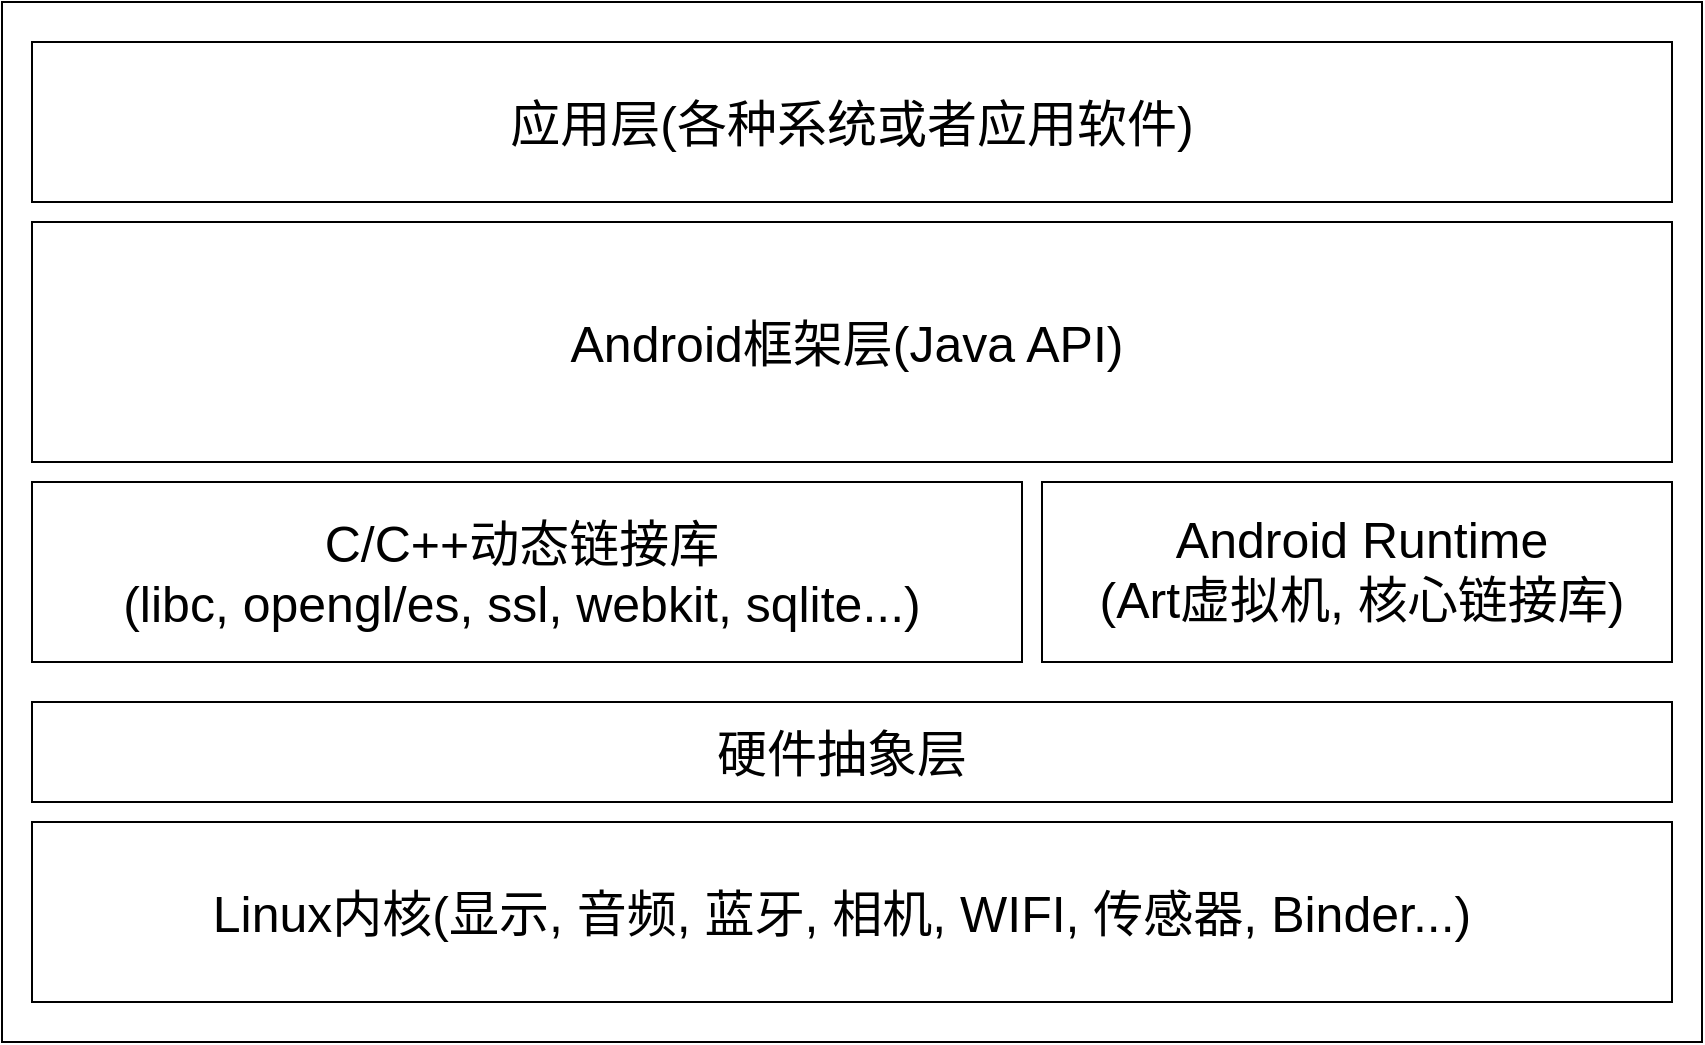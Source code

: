 <mxfile version="10.6.5" type="device"><diagram id="gMknh7penzxo8zTyM5cm" name="Page-1"><mxGraphModel dx="1191" dy="842" grid="1" gridSize="10" guides="1" tooltips="1" connect="1" arrows="1" fold="1" page="1" pageScale="1" pageWidth="850" pageHeight="1100" math="0" shadow="0"><root><mxCell id="0"/><mxCell id="1" parent="0"/><mxCell id="VsYzJfgujx4IkJU5tuZe-1" value="" style="rounded=0;whiteSpace=wrap;html=1;" vertex="1" parent="1"><mxGeometry y="100" width="850" height="520" as="geometry"/></mxCell><mxCell id="VsYzJfgujx4IkJU5tuZe-2" value="" style="rounded=0;whiteSpace=wrap;html=1;" vertex="1" parent="1"><mxGeometry x="15" y="120" width="820" height="80" as="geometry"/></mxCell><mxCell id="VsYzJfgujx4IkJU5tuZe-3" value="&lt;font style=&quot;font-size: 25px&quot;&gt;应用层(各种系统或者应用软件)&lt;/font&gt;" style="text;html=1;strokeColor=none;fillColor=none;align=center;verticalAlign=middle;whiteSpace=wrap;rounded=0;" vertex="1" parent="1"><mxGeometry x="30" y="140" width="790" height="40" as="geometry"/></mxCell><mxCell id="VsYzJfgujx4IkJU5tuZe-6" value="" style="rounded=0;whiteSpace=wrap;html=1;" vertex="1" parent="1"><mxGeometry x="15" y="340" width="495" height="90" as="geometry"/></mxCell><mxCell id="VsYzJfgujx4IkJU5tuZe-7" value="" style="group" vertex="1" connectable="0" parent="1"><mxGeometry x="15" y="210" width="820" height="120" as="geometry"/></mxCell><mxCell id="VsYzJfgujx4IkJU5tuZe-4" value="" style="rounded=0;whiteSpace=wrap;html=1;" vertex="1" parent="VsYzJfgujx4IkJU5tuZe-7"><mxGeometry width="820" height="120" as="geometry"/></mxCell><mxCell id="VsYzJfgujx4IkJU5tuZe-5" value="&lt;span style=&quot;font-size: 25px&quot;&gt;Android框架层(Java API)&lt;/span&gt;" style="text;html=1;strokeColor=none;fillColor=none;align=center;verticalAlign=middle;whiteSpace=wrap;rounded=0;" vertex="1" parent="VsYzJfgujx4IkJU5tuZe-7"><mxGeometry x="15" y="20" width="785" height="80" as="geometry"/></mxCell><mxCell id="VsYzJfgujx4IkJU5tuZe-8" value="" style="rounded=0;whiteSpace=wrap;html=1;" vertex="1" parent="1"><mxGeometry x="15" y="450" width="820" height="50" as="geometry"/></mxCell><mxCell id="VsYzJfgujx4IkJU5tuZe-9" value="" style="rounded=0;whiteSpace=wrap;html=1;" vertex="1" parent="1"><mxGeometry x="15" y="510" width="820" height="90" as="geometry"/></mxCell><mxCell id="VsYzJfgujx4IkJU5tuZe-10" value="&lt;span style=&quot;font-size: 25px&quot;&gt;C/C++动态链接库&lt;br&gt;(libc, opengl/es, ssl, webkit, sqlite...)&lt;br&gt;&lt;/span&gt;" style="text;html=1;strokeColor=none;fillColor=none;align=center;verticalAlign=middle;whiteSpace=wrap;rounded=0;" vertex="1" parent="1"><mxGeometry x="30" y="345" width="460" height="80" as="geometry"/></mxCell><mxCell id="VsYzJfgujx4IkJU5tuZe-11" value="" style="rounded=0;whiteSpace=wrap;html=1;" vertex="1" parent="1"><mxGeometry x="520" y="340" width="315" height="90" as="geometry"/></mxCell><mxCell id="VsYzJfgujx4IkJU5tuZe-12" value="&lt;span style=&quot;font-size: 25px&quot;&gt;Android Runtime&lt;br&gt;(Art虚拟机, 核心链接库)&lt;br&gt;&lt;/span&gt;" style="text;html=1;strokeColor=none;fillColor=none;align=center;verticalAlign=middle;whiteSpace=wrap;rounded=0;" vertex="1" parent="1"><mxGeometry x="540" y="345" width="280" height="75" as="geometry"/></mxCell><mxCell id="VsYzJfgujx4IkJU5tuZe-13" value="&lt;span style=&quot;font-size: 25px&quot;&gt;硬件抽象层&lt;/span&gt;" style="text;html=1;strokeColor=none;fillColor=none;align=center;verticalAlign=middle;whiteSpace=wrap;rounded=0;" vertex="1" parent="1"><mxGeometry x="30" y="455" width="780" height="40" as="geometry"/></mxCell><mxCell id="VsYzJfgujx4IkJU5tuZe-14" value="&lt;span style=&quot;font-size: 25px&quot;&gt;Linux内核(显示, 音频, 蓝牙, 相机, WIFI, 传感器, Binder...)&lt;/span&gt;" style="text;html=1;strokeColor=none;fillColor=none;align=center;verticalAlign=middle;whiteSpace=wrap;rounded=0;" vertex="1" parent="1"><mxGeometry x="30" y="535" width="780" height="40" as="geometry"/></mxCell></root></mxGraphModel></diagram></mxfile>